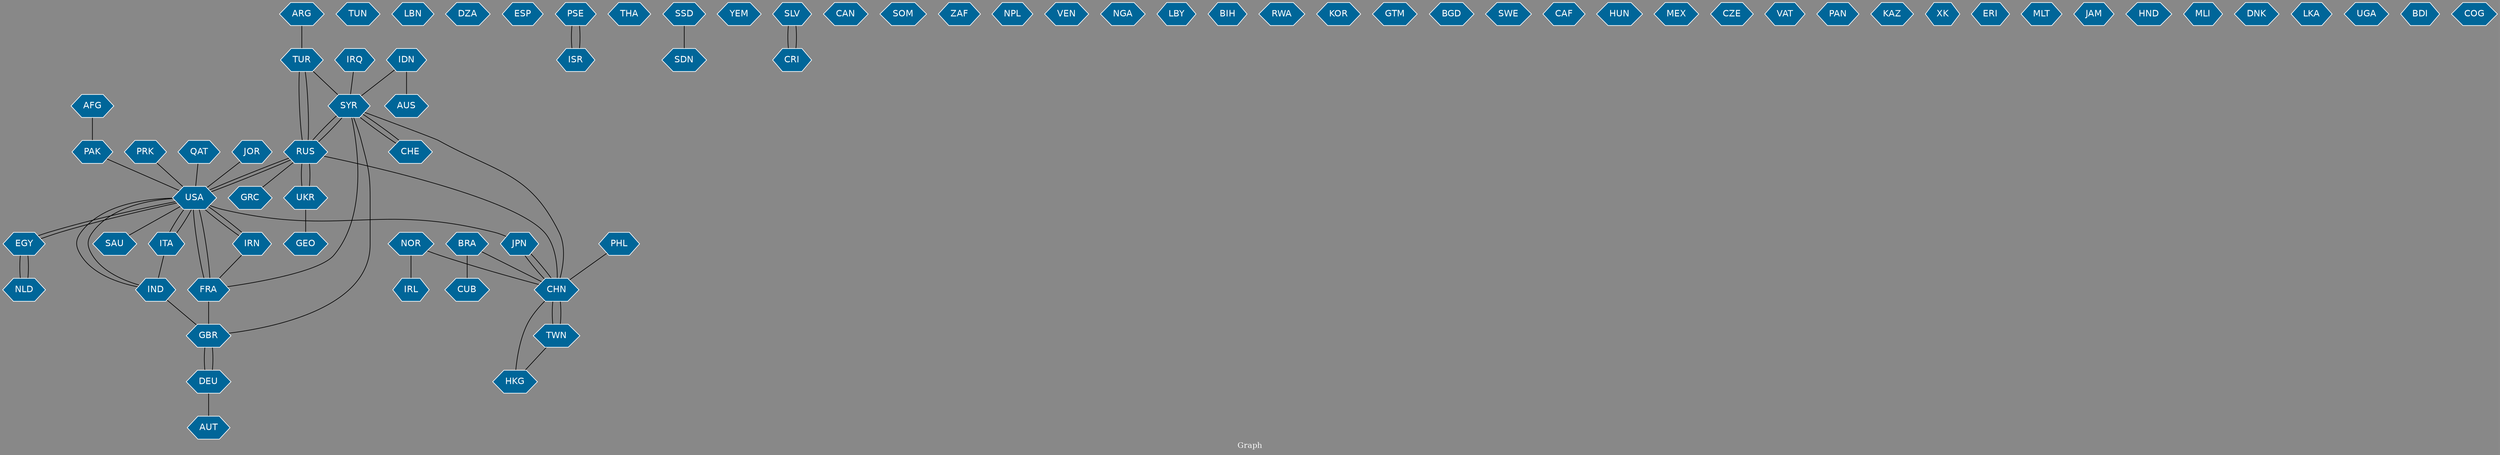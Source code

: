 // Countries together in item graph
graph {
	graph [bgcolor="#888888" fontcolor=white fontsize=12 label="Graph" outputorder=edgesfirst overlap=prism]
	node [color=white fillcolor="#006699" fontcolor=white fontname=Helvetica shape=hexagon style=filled]
	edge [arrowhead=open color=black fontcolor=white fontname=Courier fontsize=12]
		TUR [label=TUR]
		SYR [label=SYR]
		IND [label=IND]
		RUS [label=RUS]
		USA [label=USA]
		TUN [label=TUN]
		PAK [label=PAK]
		GBR [label=GBR]
		CHN [label=CHN]
		IRQ [label=IRQ]
		ITA [label=ITA]
		LBN [label=LBN]
		JPN [label=JPN]
		EGY [label=EGY]
		DZA [label=DZA]
		ESP [label=ESP]
		PSE [label=PSE]
		THA [label=THA]
		IRN [label=IRN]
		SDN [label=SDN]
		ARG [label=ARG]
		YEM [label=YEM]
		PRK [label=PRK]
		AUS [label=AUS]
		UKR [label=UKR]
		ISR [label=ISR]
		HKG [label=HKG]
		SLV [label=SLV]
		CRI [label=CRI]
		FRA [label=FRA]
		IDN [label=IDN]
		NOR [label=NOR]
		CAN [label=CAN]
		NLD [label=NLD]
		SOM [label=SOM]
		ZAF [label=ZAF]
		DEU [label=DEU]
		NPL [label=NPL]
		VEN [label=VEN]
		SSD [label=SSD]
		NGA [label=NGA]
		GRC [label=GRC]
		CHE [label=CHE]
		CUB [label=CUB]
		QAT [label=QAT]
		LBY [label=LBY]
		BIH [label=BIH]
		RWA [label=RWA]
		KOR [label=KOR]
		AFG [label=AFG]
		GTM [label=GTM]
		BGD [label=BGD]
		SWE [label=SWE]
		PHL [label=PHL]
		BRA [label=BRA]
		CAF [label=CAF]
		TWN [label=TWN]
		HUN [label=HUN]
		MEX [label=MEX]
		CZE [label=CZE]
		VAT [label=VAT]
		PAN [label=PAN]
		KAZ [label=KAZ]
		XK [label=XK]
		ERI [label=ERI]
		SAU [label=SAU]
		MLT [label=MLT]
		JAM [label=JAM]
		JOR [label=JOR]
		HND [label=HND]
		MLI [label=MLI]
		DNK [label=DNK]
		GEO [label=GEO]
		AUT [label=AUT]
		LKA [label=LKA]
		UGA [label=UGA]
		BDI [label=BDI]
		IRL [label=IRL]
		COG [label=COG]
			GBR -- DEU [weight=1]
			FRA -- USA [weight=4]
			TWN -- CHN [weight=2]
			TUR -- SYR [weight=1]
			ISR -- PSE [weight=4]
			UKR -- RUS [weight=8]
			IRN -- USA [weight=1]
			FRA -- GBR [weight=2]
			PAK -- USA [weight=2]
			USA -- EGY [weight=1]
			QAT -- USA [weight=1]
			SYR -- GBR [weight=1]
			RUS -- TUR [weight=1]
			IRN -- FRA [weight=1]
			ITA -- IND [weight=1]
			BRA -- CUB [weight=1]
			CHE -- SYR [weight=1]
			NLD -- EGY [weight=1]
			UKR -- GEO [weight=1]
			USA -- SAU [weight=1]
			CHN -- TWN [weight=2]
			USA -- IND [weight=1]
			IND -- USA [weight=1]
			DEU -- GBR [weight=4]
			SYR -- CHN [weight=2]
			CHN -- RUS [weight=2]
			FRA -- SYR [weight=1]
			IND -- GBR [weight=2]
			IDN -- SYR [weight=1]
			EGY -- USA [weight=1]
			USA -- JPN [weight=1]
			ARG -- TUR [weight=1]
			CHN -- JPN [weight=2]
			EGY -- NLD [weight=1]
			RUS -- USA [weight=2]
			JPN -- CHN [weight=1]
			RUS -- UKR [weight=9]
			USA -- RUS [weight=1]
			USA -- FRA [weight=3]
			SYR -- RUS [weight=3]
			PSE -- ISR [weight=5]
			USA -- ITA [weight=2]
			DEU -- AUT [weight=1]
			RUS -- SYR [weight=3]
			SYR -- CHE [weight=1]
			PHL -- CHN [weight=3]
			JOR -- USA [weight=1]
			NOR -- CHN [weight=1]
			NOR -- IRL [weight=1]
			BRA -- CHN [weight=1]
			ITA -- USA [weight=2]
			TUR -- RUS [weight=1]
			PRK -- USA [weight=1]
			SSD -- SDN [weight=2]
			CRI -- SLV [weight=1]
			SLV -- CRI [weight=3]
			AFG -- PAK [weight=1]
			USA -- IRN [weight=2]
			TWN -- HKG [weight=1]
			RUS -- GRC [weight=1]
			IDN -- AUS [weight=1]
			CHN -- HKG [weight=2]
			IRQ -- SYR [weight=2]
}